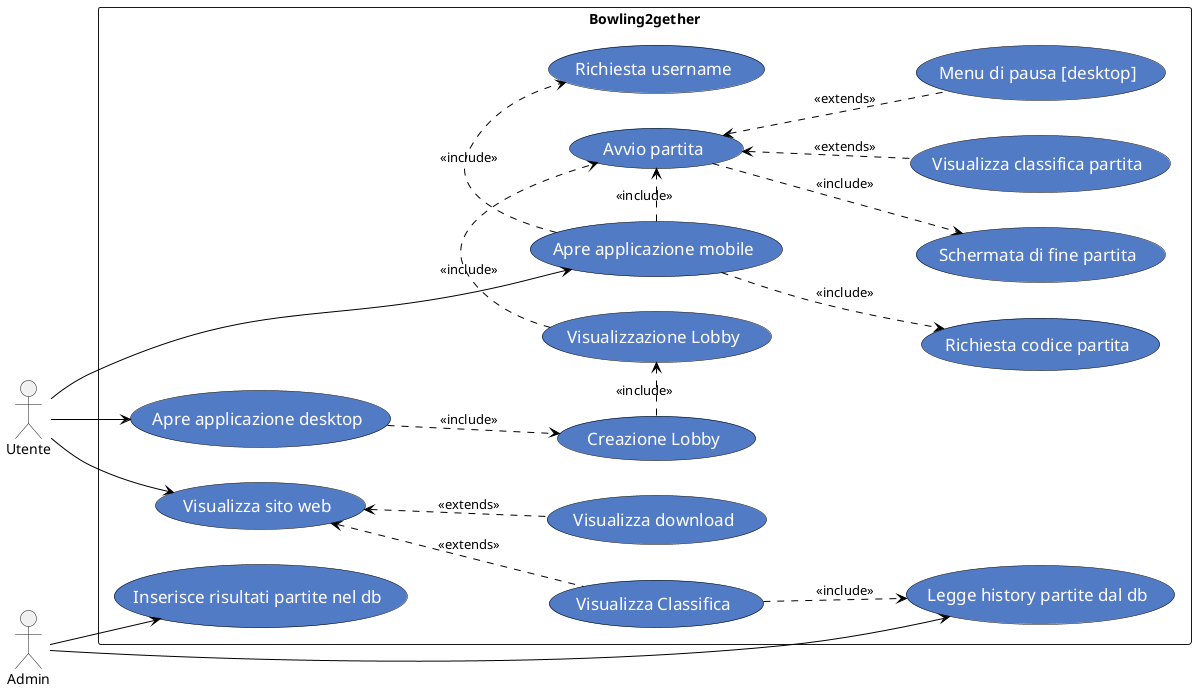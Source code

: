 @startuml name
skinparam usecase {
    FontColor          white
    AttributeFontColor white
    FontSize           17
    AttributeFontSize  15
    AttributeFontname  Droid Sans Mono
    BackgroundColor    #527BC6
    BorderColor        black
    ArrowColor         black
}
left to right direction
:Utente:
:Admin:
rectangle Bowling2gether{
    Utente --> (Visualizza sito web)    
    Utente --> (Apre applicazione desktop)
    Utente -> (Apre applicazione mobile)
    Admin --> (Inserisce risultati partite nel db)
    Admin -> (Legge history partite dal db)

    (Visualizza Classifica) ..> (Legge history partite dal db) : <<include>>
    (Visualizza sito web) <.. (Visualizza Classifica) : <<extends>>
    (Visualizza sito web) <.. (Visualizza download) : <<extends>>
    (Apre applicazione desktop) ..> (Creazione Lobby) : <<include>>
    (Creazione Lobby) .> (Visualizzazione Lobby) : <<include>>
    (Apre applicazione mobile) .> (Richiesta username) : <<include>>
    (Apre applicazione mobile) ..> (Richiesta codice partita) : <<include>>
    (Visualizzazione Lobby) .> (Avvio partita) : <<include>>
    (Apre applicazione mobile) .> (Avvio partita) : <<include>>
    (Avvio partita) <.. (Visualizza classifica partita) : <<extends>>
    (Avvio partita) <.. (Menu di pausa [desktop]) : <<extends>>
    (Avvio partita) ..> (Schermata di fine partita) : <<include>>

}

@enduml